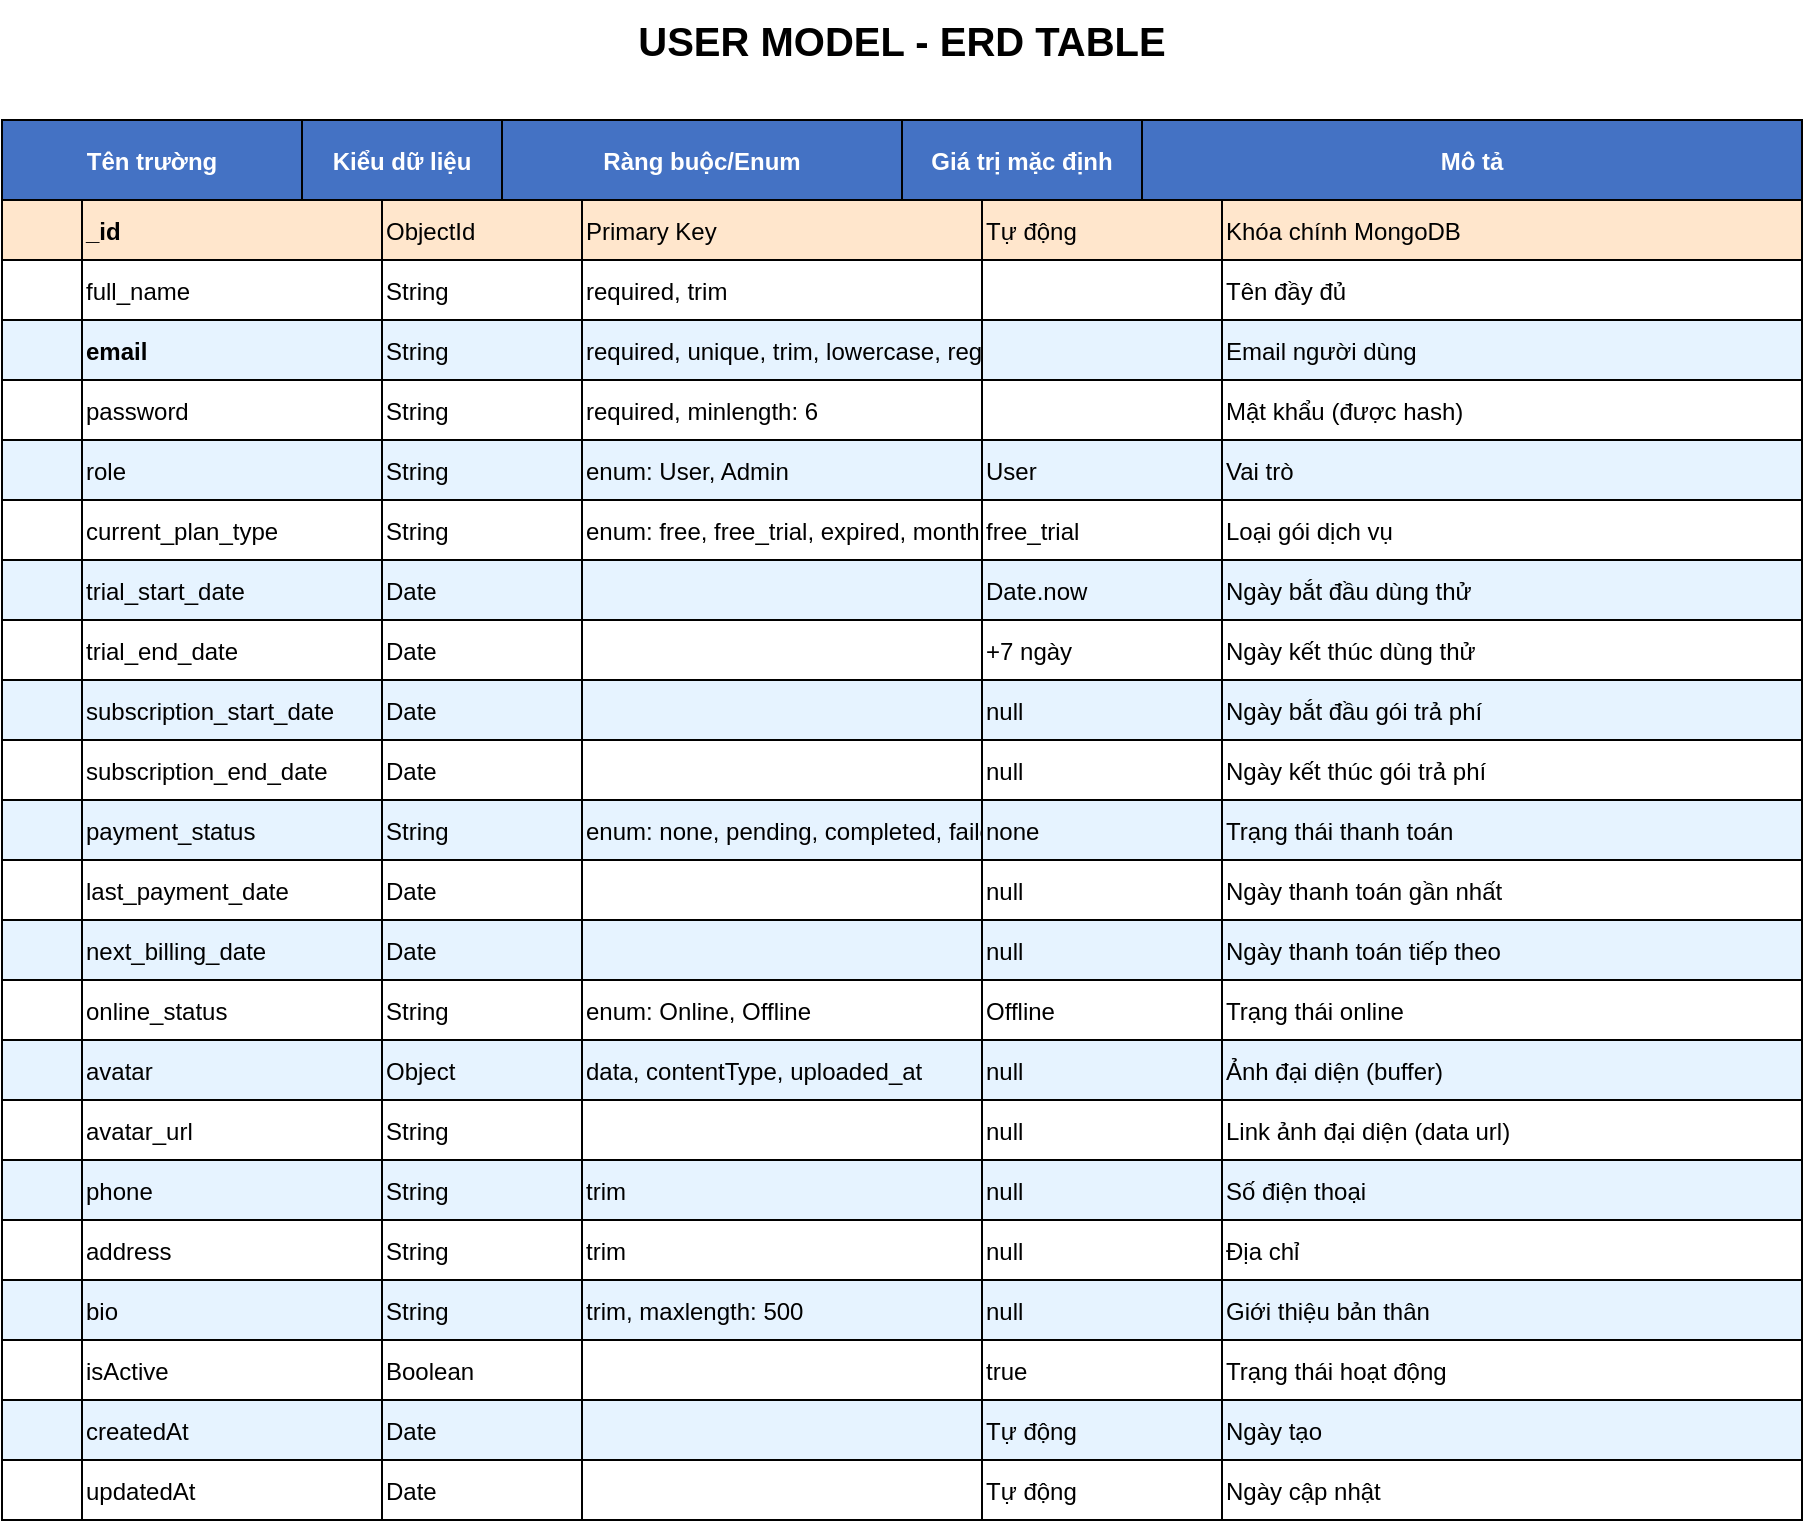 <mxfile version="27.2.0">
  <diagram name="User Model Table ERD" id="user-model-table-erd">
    <mxGraphModel dx="664" dy="690" grid="1" gridSize="10" guides="1" tooltips="1" connect="1" arrows="1" fold="1" page="1" pageScale="1" pageWidth="827" pageHeight="1169" math="0" shadow="0">
      <root>
        <mxCell id="0" />
        <mxCell id="1" parent="0" />
        <mxCell id="title" value="USER MODEL - ERD TABLE" style="text;html=1;strokeColor=none;fillColor=none;align=center;verticalAlign=middle;whiteSpace=wrap;rounded=0;fontSize=20;fontStyle=1;fontColor=#000000;" parent="1" vertex="1">
          <mxGeometry x="50" y="20" width="900" height="40" as="geometry" />
        </mxCell>
        <mxCell id="userTable" value="" style="shape=table;startSize=0;container=1;collapsible=0;childLayout=tableLayout;fixedRows=1;rowLines=0;fontStyle=1;align=center;resizeLast=1;strokeColor=#000000;fillColor=#ffffff;" parent="1" vertex="1">
          <mxGeometry x="50" y="80" width="900" height="700" as="geometry" />
        </mxCell>
        <mxCell id="userTableHeader" value="" style="shape=tableRow;horizontal=0;startSize=0;swimlaneHead=0;swimlaneBody=0;fillColor=#4472C4;strokeColor=#000000;top=0;left=0;bottom=0;right=0;" parent="userTable" vertex="1">
          <mxGeometry width="900" height="40" as="geometry" />
        </mxCell>
        <mxCell id="fieldHeader" value="Tên trường" style="shape=partialRectangle;connectable=0;fillColor=#4472C4;align=center;fontStyle=1;fontSize=12;fontColor=#ffffff;" parent="userTableHeader" vertex="1">
          <mxGeometry width="150" height="40" as="geometry">
            <mxRectangle width="150" height="40" as="alternateBounds" />
          </mxGeometry>
        </mxCell>
        <mxCell id="typeHeader" value="Kiểu dữ liệu" style="shape=partialRectangle;connectable=0;fillColor=#4472C4;align=center;fontStyle=1;fontSize=12;fontColor=#ffffff;" parent="userTableHeader" vertex="1">
          <mxGeometry x="150" width="100" height="40" as="geometry">
            <mxRectangle width="100" height="40" as="alternateBounds" />
          </mxGeometry>
        </mxCell>
        <mxCell id="constraintHeader" value="Ràng buộc/Enum" style="shape=partialRectangle;connectable=0;fillColor=#4472C4;align=center;fontStyle=1;fontSize=12;fontColor=#ffffff;" parent="userTableHeader" vertex="1">
          <mxGeometry x="250" width="200" height="40" as="geometry">
            <mxRectangle width="200" height="40" as="alternateBounds" />
          </mxGeometry>
        </mxCell>
        <mxCell id="defaultHeader" value="Giá trị mặc định" style="shape=partialRectangle;connectable=0;fillColor=#4472C4;align=center;fontStyle=1;fontSize=12;fontColor=#ffffff;" parent="userTableHeader" vertex="1">
          <mxGeometry x="450" width="120" height="40" as="geometry">
            <mxRectangle width="120" height="40" as="alternateBounds" />
          </mxGeometry>
        </mxCell>
        <mxCell id="descHeader" value="Mô tả" style="shape=partialRectangle;connectable=0;fillColor=#4472C4;align=center;fontStyle=1;fontSize=12;fontColor=#ffffff;" parent="userTableHeader" vertex="1">
          <mxGeometry x="570" width="330" height="40" as="geometry">
            <mxRectangle width="330" height="40" as="alternateBounds" />
          </mxGeometry>
        </mxCell>
        <mxCell id="row1" value="" style="shape=tableRow;horizontal=0;fillColor=#FFE6CC;strokeColor=#000000;" parent="userTable" vertex="1">
          <mxGeometry y="40" width="900" height="30" as="geometry" />
        </mxCell>
        <mxCell id="r1c1" value="_id" style="shape=partialRectangle;connectable=0;fillColor=#FFE6CC;align=left;fontStyle=1;" parent="row1" vertex="1">
          <mxGeometry x="40" width="150" height="30" as="geometry">
            <mxRectangle width="150" height="30" as="alternateBounds" />
          </mxGeometry>
        </mxCell>
        <mxCell id="r1c2" value="ObjectId" style="shape=partialRectangle;connectable=0;fillColor=#FFE6CC;align=left;" parent="row1" vertex="1">
          <mxGeometry x="190" width="100" height="30" as="geometry">
            <mxRectangle width="100" height="30" as="alternateBounds" />
          </mxGeometry>
        </mxCell>
        <mxCell id="r1c3" value="Primary Key" style="shape=partialRectangle;connectable=0;fillColor=#FFE6CC;align=left;" parent="row1" vertex="1">
          <mxGeometry x="290" width="200" height="30" as="geometry">
            <mxRectangle width="200" height="30" as="alternateBounds" />
          </mxGeometry>
        </mxCell>
        <mxCell id="r1c4" value="Tự động" style="shape=partialRectangle;connectable=0;fillColor=#FFE6CC;align=left;" parent="row1" vertex="1">
          <mxGeometry x="490" width="120" height="30" as="geometry">
            <mxRectangle width="120" height="30" as="alternateBounds" />
          </mxGeometry>
        </mxCell>
        <mxCell id="r1c5" value="Khóa chính MongoDB" style="shape=partialRectangle;connectable=0;fillColor=#FFE6CC;align=left;" parent="row1" vertex="1">
          <mxGeometry x="610" width="290" height="30" as="geometry">
            <mxRectangle width="290" height="30" as="alternateBounds" />
          </mxGeometry>
        </mxCell>
        <mxCell id="row2" value="" style="shape=tableRow;horizontal=0;fillColor=#ffffff;strokeColor=#000000;" parent="userTable" vertex="1">
          <mxGeometry y="70" width="900" height="30" as="geometry" />
        </mxCell>
        <mxCell id="r2c1" value="full_name" style="shape=partialRectangle;connectable=0;fillColor=#ffffff;align=left;" parent="row2" vertex="1">
          <mxGeometry x="40" width="150" height="30" as="geometry">
            <mxRectangle width="150" height="30" as="alternateBounds" />
          </mxGeometry>
        </mxCell>
        <mxCell id="r2c2" value="String" style="shape=partialRectangle;connectable=0;fillColor=#ffffff;align=left;" parent="row2" vertex="1">
          <mxGeometry x="190" width="100" height="30" as="geometry">
            <mxRectangle width="100" height="30" as="alternateBounds" />
          </mxGeometry>
        </mxCell>
        <mxCell id="r2c3" value="required, trim" style="shape=partialRectangle;connectable=0;fillColor=#ffffff;align=left;" parent="row2" vertex="1">
          <mxGeometry x="290" width="200" height="30" as="geometry">
            <mxRectangle width="200" height="30" as="alternateBounds" />
          </mxGeometry>
        </mxCell>
        <mxCell id="r2c4" value="" style="shape=partialRectangle;connectable=0;fillColor=#ffffff;align=left;" parent="row2" vertex="1">
          <mxGeometry x="490" width="120" height="30" as="geometry">
            <mxRectangle width="120" height="30" as="alternateBounds" />
          </mxGeometry>
        </mxCell>
        <mxCell id="r2c5" value="Tên đầy đủ" style="shape=partialRectangle;connectable=0;fillColor=#ffffff;align=left;" parent="row2" vertex="1">
          <mxGeometry x="610" width="290" height="30" as="geometry">
            <mxRectangle width="290" height="30" as="alternateBounds" />
          </mxGeometry>
        </mxCell>
        <mxCell id="row3" value="" style="shape=tableRow;horizontal=0;fillColor=#E6F3FF;strokeColor=#000000;" parent="userTable" vertex="1">
          <mxGeometry y="100" width="900" height="30" as="geometry" />
        </mxCell>
        <mxCell id="r3c1" value="email" style="shape=partialRectangle;connectable=0;fillColor=#E6F3FF;align=left;fontStyle=1;" parent="row3" vertex="1">
          <mxGeometry x="40" width="150" height="30" as="geometry">
            <mxRectangle width="150" height="30" as="alternateBounds" />
          </mxGeometry>
        </mxCell>
        <mxCell id="r3c2" value="String" style="shape=partialRectangle;connectable=0;fillColor=#E6F3FF;align=left;" parent="row3" vertex="1">
          <mxGeometry x="190" width="100" height="30" as="geometry">
            <mxRectangle width="100" height="30" as="alternateBounds" />
          </mxGeometry>
        </mxCell>
        <mxCell id="r3c3" value="required, unique, trim, lowercase, regex" style="shape=partialRectangle;connectable=0;fillColor=#E6F3FF;align=left;" parent="row3" vertex="1">
          <mxGeometry x="290" width="200" height="30" as="geometry">
            <mxRectangle width="200" height="30" as="alternateBounds" />
          </mxGeometry>
        </mxCell>
        <mxCell id="r3c4" value="" style="shape=partialRectangle;connectable=0;fillColor=#E6F3FF;align=left;" parent="row3" vertex="1">
          <mxGeometry x="490" width="120" height="30" as="geometry">
            <mxRectangle width="120" height="30" as="alternateBounds" />
          </mxGeometry>
        </mxCell>
        <mxCell id="r3c5" value="Email người dùng" style="shape=partialRectangle;connectable=0;fillColor=#E6F3FF;align=left;" parent="row3" vertex="1">
          <mxGeometry x="610" width="290" height="30" as="geometry">
            <mxRectangle width="290" height="30" as="alternateBounds" />
          </mxGeometry>
        </mxCell>
        <mxCell id="row4" value="" style="shape=tableRow;horizontal=0;fillColor=#ffffff;strokeColor=#000000;" parent="userTable" vertex="1">
          <mxGeometry y="130" width="900" height="30" as="geometry" />
        </mxCell>
        <mxCell id="r4c1" value="password" style="shape=partialRectangle;connectable=0;fillColor=#ffffff;align=left;" parent="row4" vertex="1">
          <mxGeometry x="40" width="150" height="30" as="geometry">
            <mxRectangle width="150" height="30" as="alternateBounds" />
          </mxGeometry>
        </mxCell>
        <mxCell id="r4c2" value="String" style="shape=partialRectangle;connectable=0;fillColor=#ffffff;align=left;" parent="row4" vertex="1">
          <mxGeometry x="190" width="100" height="30" as="geometry">
            <mxRectangle width="100" height="30" as="alternateBounds" />
          </mxGeometry>
        </mxCell>
        <mxCell id="r4c3" value="required, minlength: 6" style="shape=partialRectangle;connectable=0;fillColor=#ffffff;align=left;" parent="row4" vertex="1">
          <mxGeometry x="290" width="200" height="30" as="geometry">
            <mxRectangle width="200" height="30" as="alternateBounds" />
          </mxGeometry>
        </mxCell>
        <mxCell id="r4c4" value="" style="shape=partialRectangle;connectable=0;fillColor=#ffffff;align=left;" parent="row4" vertex="1">
          <mxGeometry x="490" width="120" height="30" as="geometry">
            <mxRectangle width="120" height="30" as="alternateBounds" />
          </mxGeometry>
        </mxCell>
        <mxCell id="r4c5" value="Mật khẩu (được hash)" style="shape=partialRectangle;connectable=0;fillColor=#ffffff;align=left;" parent="row4" vertex="1">
          <mxGeometry x="610" width="290" height="30" as="geometry">
            <mxRectangle width="290" height="30" as="alternateBounds" />
          </mxGeometry>
        </mxCell>
        <mxCell id="row5" value="" style="shape=tableRow;horizontal=0;fillColor=#E6F3FF;strokeColor=#000000;" parent="userTable" vertex="1">
          <mxGeometry y="160" width="900" height="30" as="geometry" />
        </mxCell>
        <mxCell id="r5c1" value="role" style="shape=partialRectangle;connectable=0;fillColor=#E6F3FF;align=left;" parent="row5" vertex="1">
          <mxGeometry x="40" width="150" height="30" as="geometry">
            <mxRectangle width="150" height="30" as="alternateBounds" />
          </mxGeometry>
        </mxCell>
        <mxCell id="r5c2" value="String" style="shape=partialRectangle;connectable=0;fillColor=#E6F3FF;align=left;" parent="row5" vertex="1">
          <mxGeometry x="190" width="100" height="30" as="geometry">
            <mxRectangle width="100" height="30" as="alternateBounds" />
          </mxGeometry>
        </mxCell>
        <mxCell id="r5c3" value="enum: User, Admin" style="shape=partialRectangle;connectable=0;fillColor=#E6F3FF;align=left;" parent="row5" vertex="1">
          <mxGeometry x="290" width="200" height="30" as="geometry">
            <mxRectangle width="200" height="30" as="alternateBounds" />
          </mxGeometry>
        </mxCell>
        <mxCell id="r5c4" value="User" style="shape=partialRectangle;connectable=0;fillColor=#E6F3FF;align=left;" parent="row5" vertex="1">
          <mxGeometry x="490" width="120" height="30" as="geometry">
            <mxRectangle width="120" height="30" as="alternateBounds" />
          </mxGeometry>
        </mxCell>
        <mxCell id="r5c5" value="Vai trò" style="shape=partialRectangle;connectable=0;fillColor=#E6F3FF;align=left;" parent="row5" vertex="1">
          <mxGeometry x="610" width="290" height="30" as="geometry">
            <mxRectangle width="290" height="30" as="alternateBounds" />
          </mxGeometry>
        </mxCell>
        <mxCell id="row6" value="" style="shape=tableRow;horizontal=0;fillColor=#ffffff;strokeColor=#000000;" parent="userTable" vertex="1">
          <mxGeometry y="190" width="900" height="30" as="geometry" />
        </mxCell>
        <mxCell id="r6c1" value="current_plan_type" style="shape=partialRectangle;connectable=0;fillColor=#ffffff;align=left;" parent="row6" vertex="1">
          <mxGeometry x="40" width="150" height="30" as="geometry">
            <mxRectangle width="150" height="30" as="alternateBounds" />
          </mxGeometry>
        </mxCell>
        <mxCell id="r6c2" value="String" style="shape=partialRectangle;connectable=0;fillColor=#ffffff;align=left;" parent="row6" vertex="1">
          <mxGeometry x="190" width="100" height="30" as="geometry">
            <mxRectangle width="100" height="30" as="alternateBounds" />
          </mxGeometry>
        </mxCell>
        <mxCell id="r6c3" value="enum: free, free_trial, expired, monthly, yearly" style="shape=partialRectangle;connectable=0;fillColor=#ffffff;align=left;" parent="row6" vertex="1">
          <mxGeometry x="290" width="200" height="30" as="geometry">
            <mxRectangle width="200" height="30" as="alternateBounds" />
          </mxGeometry>
        </mxCell>
        <mxCell id="r6c4" value="free_trial" style="shape=partialRectangle;connectable=0;fillColor=#ffffff;align=left;" parent="row6" vertex="1">
          <mxGeometry x="490" width="120" height="30" as="geometry">
            <mxRectangle width="120" height="30" as="alternateBounds" />
          </mxGeometry>
        </mxCell>
        <mxCell id="r6c5" value="Loại gói dịch vụ" style="shape=partialRectangle;connectable=0;fillColor=#ffffff;align=left;" parent="row6" vertex="1">
          <mxGeometry x="610" width="290" height="30" as="geometry">
            <mxRectangle width="290" height="30" as="alternateBounds" />
          </mxGeometry>
        </mxCell>
        <mxCell id="row7" value="" style="shape=tableRow;horizontal=0;fillColor=#E6F3FF;strokeColor=#000000;" parent="userTable" vertex="1">
          <mxGeometry y="220" width="900" height="30" as="geometry" />
        </mxCell>
        <mxCell id="r7c1" value="trial_start_date" style="shape=partialRectangle;connectable=0;fillColor=#E6F3FF;align=left;" parent="row7" vertex="1">
          <mxGeometry x="40" width="150" height="30" as="geometry">
            <mxRectangle width="150" height="30" as="alternateBounds" />
          </mxGeometry>
        </mxCell>
        <mxCell id="r7c2" value="Date" style="shape=partialRectangle;connectable=0;fillColor=#E6F3FF;align=left;" parent="row7" vertex="1">
          <mxGeometry x="190" width="100" height="30" as="geometry">
            <mxRectangle width="100" height="30" as="alternateBounds" />
          </mxGeometry>
        </mxCell>
        <mxCell id="r7c3" value="" style="shape=partialRectangle;connectable=0;fillColor=#E6F3FF;align=left;" parent="row7" vertex="1">
          <mxGeometry x="290" width="200" height="30" as="geometry">
            <mxRectangle width="200" height="30" as="alternateBounds" />
          </mxGeometry>
        </mxCell>
        <mxCell id="r7c4" value="Date.now" style="shape=partialRectangle;connectable=0;fillColor=#E6F3FF;align=left;" parent="row7" vertex="1">
          <mxGeometry x="490" width="120" height="30" as="geometry">
            <mxRectangle width="120" height="30" as="alternateBounds" />
          </mxGeometry>
        </mxCell>
        <mxCell id="r7c5" value="Ngày bắt đầu dùng thử" style="shape=partialRectangle;connectable=0;fillColor=#E6F3FF;align=left;" parent="row7" vertex="1">
          <mxGeometry x="610" width="290" height="30" as="geometry">
            <mxRectangle width="290" height="30" as="alternateBounds" />
          </mxGeometry>
        </mxCell>
        <mxCell id="row8" value="" style="shape=tableRow;horizontal=0;fillColor=#ffffff;strokeColor=#000000;" parent="userTable" vertex="1">
          <mxGeometry y="250" width="900" height="30" as="geometry" />
        </mxCell>
        <mxCell id="r8c1" value="trial_end_date" style="shape=partialRectangle;connectable=0;fillColor=#ffffff;align=left;" parent="row8" vertex="1">
          <mxGeometry x="40" width="150" height="30" as="geometry">
            <mxRectangle width="150" height="30" as="alternateBounds" />
          </mxGeometry>
        </mxCell>
        <mxCell id="r8c2" value="Date" style="shape=partialRectangle;connectable=0;fillColor=#ffffff;align=left;" parent="row8" vertex="1">
          <mxGeometry x="190" width="100" height="30" as="geometry">
            <mxRectangle width="100" height="30" as="alternateBounds" />
          </mxGeometry>
        </mxCell>
        <mxCell id="r8c3" value="" style="shape=partialRectangle;connectable=0;fillColor=#ffffff;align=left;" parent="row8" vertex="1">
          <mxGeometry x="290" width="200" height="30" as="geometry">
            <mxRectangle width="200" height="30" as="alternateBounds" />
          </mxGeometry>
        </mxCell>
        <mxCell id="r8c4" value="+7 ngày" style="shape=partialRectangle;connectable=0;fillColor=#ffffff;align=left;" parent="row8" vertex="1">
          <mxGeometry x="490" width="120" height="30" as="geometry">
            <mxRectangle width="120" height="30" as="alternateBounds" />
          </mxGeometry>
        </mxCell>
        <mxCell id="r8c5" value="Ngày kết thúc dùng thử" style="shape=partialRectangle;connectable=0;fillColor=#ffffff;align=left;" parent="row8" vertex="1">
          <mxGeometry x="610" width="290" height="30" as="geometry">
            <mxRectangle width="290" height="30" as="alternateBounds" />
          </mxGeometry>
        </mxCell>
        <mxCell id="row9" value="" style="shape=tableRow;horizontal=0;fillColor=#E6F3FF;strokeColor=#000000;" parent="userTable" vertex="1">
          <mxGeometry y="280" width="900" height="30" as="geometry" />
        </mxCell>
        <mxCell id="r9c1" value="subscription_start_date" style="shape=partialRectangle;connectable=0;fillColor=#E6F3FF;align=left;" parent="row9" vertex="1">
          <mxGeometry x="40" width="150" height="30" as="geometry">
            <mxRectangle width="150" height="30" as="alternateBounds" />
          </mxGeometry>
        </mxCell>
        <mxCell id="r9c2" value="Date" style="shape=partialRectangle;connectable=0;fillColor=#E6F3FF;align=left;" parent="row9" vertex="1">
          <mxGeometry x="190" width="100" height="30" as="geometry">
            <mxRectangle width="100" height="30" as="alternateBounds" />
          </mxGeometry>
        </mxCell>
        <mxCell id="r9c3" value="" style="shape=partialRectangle;connectable=0;fillColor=#E6F3FF;align=left;" parent="row9" vertex="1">
          <mxGeometry x="290" width="200" height="30" as="geometry">
            <mxRectangle width="200" height="30" as="alternateBounds" />
          </mxGeometry>
        </mxCell>
        <mxCell id="r9c4" value="null" style="shape=partialRectangle;connectable=0;fillColor=#E6F3FF;align=left;" parent="row9" vertex="1">
          <mxGeometry x="490" width="120" height="30" as="geometry">
            <mxRectangle width="120" height="30" as="alternateBounds" />
          </mxGeometry>
        </mxCell>
        <mxCell id="r9c5" value="Ngày bắt đầu gói trả phí" style="shape=partialRectangle;connectable=0;fillColor=#E6F3FF;align=left;" parent="row9" vertex="1">
          <mxGeometry x="610" width="290" height="30" as="geometry">
            <mxRectangle width="290" height="30" as="alternateBounds" />
          </mxGeometry>
        </mxCell>
        <mxCell id="row10" value="" style="shape=tableRow;horizontal=0;fillColor=#ffffff;strokeColor=#000000;" parent="userTable" vertex="1">
          <mxGeometry y="310" width="900" height="30" as="geometry" />
        </mxCell>
        <mxCell id="r10c1" value="subscription_end_date" style="shape=partialRectangle;connectable=0;fillColor=#ffffff;align=left;" parent="row10" vertex="1">
          <mxGeometry x="40" width="150" height="30" as="geometry">
            <mxRectangle width="150" height="30" as="alternateBounds" />
          </mxGeometry>
        </mxCell>
        <mxCell id="r10c2" value="Date" style="shape=partialRectangle;connectable=0;fillColor=#ffffff;align=left;" parent="row10" vertex="1">
          <mxGeometry x="190" width="100" height="30" as="geometry">
            <mxRectangle width="100" height="30" as="alternateBounds" />
          </mxGeometry>
        </mxCell>
        <mxCell id="r10c3" value="" style="shape=partialRectangle;connectable=0;fillColor=#ffffff;align=left;" parent="row10" vertex="1">
          <mxGeometry x="290" width="200" height="30" as="geometry">
            <mxRectangle width="200" height="30" as="alternateBounds" />
          </mxGeometry>
        </mxCell>
        <mxCell id="r10c4" value="null" style="shape=partialRectangle;connectable=0;fillColor=#ffffff;align=left;" parent="row10" vertex="1">
          <mxGeometry x="490" width="120" height="30" as="geometry">
            <mxRectangle width="120" height="30" as="alternateBounds" />
          </mxGeometry>
        </mxCell>
        <mxCell id="r10c5" value="Ngày kết thúc gói trả phí" style="shape=partialRectangle;connectable=0;fillColor=#ffffff;align=left;" parent="row10" vertex="1">
          <mxGeometry x="610" width="290" height="30" as="geometry">
            <mxRectangle width="290" height="30" as="alternateBounds" />
          </mxGeometry>
        </mxCell>
        <mxCell id="row11" value="" style="shape=tableRow;horizontal=0;fillColor=#E6F3FF;strokeColor=#000000;" parent="userTable" vertex="1">
          <mxGeometry y="340" width="900" height="30" as="geometry" />
        </mxCell>
        <mxCell id="r11c1" value="payment_status" style="shape=partialRectangle;connectable=0;fillColor=#E6F3FF;align=left;" parent="row11" vertex="1">
          <mxGeometry x="40" width="150" height="30" as="geometry">
            <mxRectangle width="150" height="30" as="alternateBounds" />
          </mxGeometry>
        </mxCell>
        <mxCell id="r11c2" value="String" style="shape=partialRectangle;connectable=0;fillColor=#E6F3FF;align=left;" parent="row11" vertex="1">
          <mxGeometry x="190" width="100" height="30" as="geometry">
            <mxRectangle width="100" height="30" as="alternateBounds" />
          </mxGeometry>
        </mxCell>
        <mxCell id="r11c3" value="enum: none, pending, completed, failed" style="shape=partialRectangle;connectable=0;fillColor=#E6F3FF;align=left;" parent="row11" vertex="1">
          <mxGeometry x="290" width="200" height="30" as="geometry">
            <mxRectangle width="200" height="30" as="alternateBounds" />
          </mxGeometry>
        </mxCell>
        <mxCell id="r11c4" value="none" style="shape=partialRectangle;connectable=0;fillColor=#E6F3FF;align=left;" parent="row11" vertex="1">
          <mxGeometry x="490" width="120" height="30" as="geometry">
            <mxRectangle width="120" height="30" as="alternateBounds" />
          </mxGeometry>
        </mxCell>
        <mxCell id="r11c5" value="Trạng thái thanh toán" style="shape=partialRectangle;connectable=0;fillColor=#E6F3FF;align=left;" parent="row11" vertex="1">
          <mxGeometry x="610" width="290" height="30" as="geometry">
            <mxRectangle width="290" height="30" as="alternateBounds" />
          </mxGeometry>
        </mxCell>
        <mxCell id="row12" value="" style="shape=tableRow;horizontal=0;fillColor=#ffffff;strokeColor=#000000;" parent="userTable" vertex="1">
          <mxGeometry y="370" width="900" height="30" as="geometry" />
        </mxCell>
        <mxCell id="r12c1" value="last_payment_date" style="shape=partialRectangle;connectable=0;fillColor=#ffffff;align=left;" parent="row12" vertex="1">
          <mxGeometry x="40" width="150" height="30" as="geometry">
            <mxRectangle width="150" height="30" as="alternateBounds" />
          </mxGeometry>
        </mxCell>
        <mxCell id="r12c2" value="Date" style="shape=partialRectangle;connectable=0;fillColor=#ffffff;align=left;" parent="row12" vertex="1">
          <mxGeometry x="190" width="100" height="30" as="geometry">
            <mxRectangle width="100" height="30" as="alternateBounds" />
          </mxGeometry>
        </mxCell>
        <mxCell id="r12c3" value="" style="shape=partialRectangle;connectable=0;fillColor=#ffffff;align=left;" parent="row12" vertex="1">
          <mxGeometry x="290" width="200" height="30" as="geometry">
            <mxRectangle width="200" height="30" as="alternateBounds" />
          </mxGeometry>
        </mxCell>
        <mxCell id="r12c4" value="null" style="shape=partialRectangle;connectable=0;fillColor=#ffffff;align=left;" parent="row12" vertex="1">
          <mxGeometry x="490" width="120" height="30" as="geometry">
            <mxRectangle width="120" height="30" as="alternateBounds" />
          </mxGeometry>
        </mxCell>
        <mxCell id="r12c5" value="Ngày thanh toán gần nhất" style="shape=partialRectangle;connectable=0;fillColor=#ffffff;align=left;" parent="row12" vertex="1">
          <mxGeometry x="610" width="290" height="30" as="geometry">
            <mxRectangle width="290" height="30" as="alternateBounds" />
          </mxGeometry>
        </mxCell>
        <mxCell id="row13" value="" style="shape=tableRow;horizontal=0;fillColor=#E6F3FF;strokeColor=#000000;" parent="userTable" vertex="1">
          <mxGeometry y="400" width="900" height="30" as="geometry" />
        </mxCell>
        <mxCell id="r13c1" value="next_billing_date" style="shape=partialRectangle;connectable=0;fillColor=#E6F3FF;align=left;" parent="row13" vertex="1">
          <mxGeometry x="40" width="150" height="30" as="geometry">
            <mxRectangle width="150" height="30" as="alternateBounds" />
          </mxGeometry>
        </mxCell>
        <mxCell id="r13c2" value="Date" style="shape=partialRectangle;connectable=0;fillColor=#E6F3FF;align=left;" parent="row13" vertex="1">
          <mxGeometry x="190" width="100" height="30" as="geometry">
            <mxRectangle width="100" height="30" as="alternateBounds" />
          </mxGeometry>
        </mxCell>
        <mxCell id="r13c3" value="" style="shape=partialRectangle;connectable=0;fillColor=#E6F3FF;align=left;" parent="row13" vertex="1">
          <mxGeometry x="290" width="200" height="30" as="geometry">
            <mxRectangle width="200" height="30" as="alternateBounds" />
          </mxGeometry>
        </mxCell>
        <mxCell id="r13c4" value="null" style="shape=partialRectangle;connectable=0;fillColor=#E6F3FF;align=left;" parent="row13" vertex="1">
          <mxGeometry x="490" width="120" height="30" as="geometry">
            <mxRectangle width="120" height="30" as="alternateBounds" />
          </mxGeometry>
        </mxCell>
        <mxCell id="r13c5" value="Ngày thanh toán tiếp theo" style="shape=partialRectangle;connectable=0;fillColor=#E6F3FF;align=left;" parent="row13" vertex="1">
          <mxGeometry x="610" width="290" height="30" as="geometry">
            <mxRectangle width="290" height="30" as="alternateBounds" />
          </mxGeometry>
        </mxCell>
        <mxCell id="row14" value="" style="shape=tableRow;horizontal=0;fillColor=#ffffff;strokeColor=#000000;" parent="userTable" vertex="1">
          <mxGeometry y="430" width="900" height="30" as="geometry" />
        </mxCell>
        <mxCell id="r14c1" value="online_status" style="shape=partialRectangle;connectable=0;fillColor=#ffffff;align=left;" parent="row14" vertex="1">
          <mxGeometry x="40" width="150" height="30" as="geometry">
            <mxRectangle width="150" height="30" as="alternateBounds" />
          </mxGeometry>
        </mxCell>
        <mxCell id="r14c2" value="String" style="shape=partialRectangle;connectable=0;fillColor=#ffffff;align=left;" parent="row14" vertex="1">
          <mxGeometry x="190" width="100" height="30" as="geometry">
            <mxRectangle width="100" height="30" as="alternateBounds" />
          </mxGeometry>
        </mxCell>
        <mxCell id="r14c3" value="enum: Online, Offline" style="shape=partialRectangle;connectable=0;fillColor=#ffffff;align=left;" parent="row14" vertex="1">
          <mxGeometry x="290" width="200" height="30" as="geometry">
            <mxRectangle width="200" height="30" as="alternateBounds" />
          </mxGeometry>
        </mxCell>
        <mxCell id="r14c4" value="Offline" style="shape=partialRectangle;connectable=0;fillColor=#ffffff;align=left;" parent="row14" vertex="1">
          <mxGeometry x="490" width="120" height="30" as="geometry">
            <mxRectangle width="120" height="30" as="alternateBounds" />
          </mxGeometry>
        </mxCell>
        <mxCell id="r14c5" value="Trạng thái online" style="shape=partialRectangle;connectable=0;fillColor=#ffffff;align=left;" parent="row14" vertex="1">
          <mxGeometry x="610" width="290" height="30" as="geometry">
            <mxRectangle width="290" height="30" as="alternateBounds" />
          </mxGeometry>
        </mxCell>
        <mxCell id="row15" value="" style="shape=tableRow;horizontal=0;fillColor=#E6F3FF;strokeColor=#000000;" parent="userTable" vertex="1">
          <mxGeometry y="460" width="900" height="30" as="geometry" />
        </mxCell>
        <mxCell id="r15c1" value="avatar" style="shape=partialRectangle;connectable=0;fillColor=#E6F3FF;align=left;" parent="row15" vertex="1">
          <mxGeometry x="40" width="150" height="30" as="geometry">
            <mxRectangle width="150" height="30" as="alternateBounds" />
          </mxGeometry>
        </mxCell>
        <mxCell id="r15c2" value="Object" style="shape=partialRectangle;connectable=0;fillColor=#E6F3FF;align=left;" parent="row15" vertex="1">
          <mxGeometry x="190" width="100" height="30" as="geometry">
            <mxRectangle width="100" height="30" as="alternateBounds" />
          </mxGeometry>
        </mxCell>
        <mxCell id="r15c3" value="data, contentType, uploaded_at" style="shape=partialRectangle;connectable=0;fillColor=#E6F3FF;align=left;" parent="row15" vertex="1">
          <mxGeometry x="290" width="200" height="30" as="geometry">
            <mxRectangle width="200" height="30" as="alternateBounds" />
          </mxGeometry>
        </mxCell>
        <mxCell id="r15c4" value="null" style="shape=partialRectangle;connectable=0;fillColor=#E6F3FF;align=left;" parent="row15" vertex="1">
          <mxGeometry x="490" width="120" height="30" as="geometry">
            <mxRectangle width="120" height="30" as="alternateBounds" />
          </mxGeometry>
        </mxCell>
        <mxCell id="r15c5" value="Ảnh đại diện (buffer)" style="shape=partialRectangle;connectable=0;fillColor=#E6F3FF;align=left;" parent="row15" vertex="1">
          <mxGeometry x="610" width="290" height="30" as="geometry">
            <mxRectangle width="290" height="30" as="alternateBounds" />
          </mxGeometry>
        </mxCell>
        <mxCell id="row16" value="" style="shape=tableRow;horizontal=0;fillColor=#ffffff;strokeColor=#000000;" parent="userTable" vertex="1">
          <mxGeometry y="490" width="900" height="30" as="geometry" />
        </mxCell>
        <mxCell id="r16c1" value="avatar_url" style="shape=partialRectangle;connectable=0;fillColor=#ffffff;align=left;" parent="row16" vertex="1">
          <mxGeometry x="40" width="150" height="30" as="geometry">
            <mxRectangle width="150" height="30" as="alternateBounds" />
          </mxGeometry>
        </mxCell>
        <mxCell id="r16c2" value="String" style="shape=partialRectangle;connectable=0;fillColor=#ffffff;align=left;" parent="row16" vertex="1">
          <mxGeometry x="190" width="100" height="30" as="geometry">
            <mxRectangle width="100" height="30" as="alternateBounds" />
          </mxGeometry>
        </mxCell>
        <mxCell id="r16c3" value="" style="shape=partialRectangle;connectable=0;fillColor=#ffffff;align=left;" parent="row16" vertex="1">
          <mxGeometry x="290" width="200" height="30" as="geometry">
            <mxRectangle width="200" height="30" as="alternateBounds" />
          </mxGeometry>
        </mxCell>
        <mxCell id="r16c4" value="null" style="shape=partialRectangle;connectable=0;fillColor=#ffffff;align=left;" parent="row16" vertex="1">
          <mxGeometry x="490" width="120" height="30" as="geometry">
            <mxRectangle width="120" height="30" as="alternateBounds" />
          </mxGeometry>
        </mxCell>
        <mxCell id="r16c5" value="Link ảnh đại diện (data url)" style="shape=partialRectangle;connectable=0;fillColor=#ffffff;align=left;" parent="row16" vertex="1">
          <mxGeometry x="610" width="290" height="30" as="geometry">
            <mxRectangle width="290" height="30" as="alternateBounds" />
          </mxGeometry>
        </mxCell>
        <mxCell id="row17" value="" style="shape=tableRow;horizontal=0;fillColor=#E6F3FF;strokeColor=#000000;" parent="userTable" vertex="1">
          <mxGeometry y="520" width="900" height="30" as="geometry" />
        </mxCell>
        <mxCell id="r17c1" value="phone" style="shape=partialRectangle;connectable=0;fillColor=#E6F3FF;align=left;" parent="row17" vertex="1">
          <mxGeometry x="40" width="150" height="30" as="geometry">
            <mxRectangle width="150" height="30" as="alternateBounds" />
          </mxGeometry>
        </mxCell>
        <mxCell id="r17c2" value="String" style="shape=partialRectangle;connectable=0;fillColor=#E6F3FF;align=left;" parent="row17" vertex="1">
          <mxGeometry x="190" width="100" height="30" as="geometry">
            <mxRectangle width="100" height="30" as="alternateBounds" />
          </mxGeometry>
        </mxCell>
        <mxCell id="r17c3" value="trim" style="shape=partialRectangle;connectable=0;fillColor=#E6F3FF;align=left;" parent="row17" vertex="1">
          <mxGeometry x="290" width="200" height="30" as="geometry">
            <mxRectangle width="200" height="30" as="alternateBounds" />
          </mxGeometry>
        </mxCell>
        <mxCell id="r17c4" value="null" style="shape=partialRectangle;connectable=0;fillColor=#E6F3FF;align=left;" parent="row17" vertex="1">
          <mxGeometry x="490" width="120" height="30" as="geometry">
            <mxRectangle width="120" height="30" as="alternateBounds" />
          </mxGeometry>
        </mxCell>
        <mxCell id="r17c5" value="Số điện thoại" style="shape=partialRectangle;connectable=0;fillColor=#E6F3FF;align=left;" parent="row17" vertex="1">
          <mxGeometry x="610" width="290" height="30" as="geometry">
            <mxRectangle width="290" height="30" as="alternateBounds" />
          </mxGeometry>
        </mxCell>
        <mxCell id="row18" value="" style="shape=tableRow;horizontal=0;fillColor=#ffffff;strokeColor=#000000;" parent="userTable" vertex="1">
          <mxGeometry y="550" width="900" height="30" as="geometry" />
        </mxCell>
        <mxCell id="r18c1" value="address" style="shape=partialRectangle;connectable=0;fillColor=#ffffff;align=left;" parent="row18" vertex="1">
          <mxGeometry x="40" width="150" height="30" as="geometry">
            <mxRectangle width="150" height="30" as="alternateBounds" />
          </mxGeometry>
        </mxCell>
        <mxCell id="r18c2" value="String" style="shape=partialRectangle;connectable=0;fillColor=#ffffff;align=left;" parent="row18" vertex="1">
          <mxGeometry x="190" width="100" height="30" as="geometry">
            <mxRectangle width="100" height="30" as="alternateBounds" />
          </mxGeometry>
        </mxCell>
        <mxCell id="r18c3" value="trim" style="shape=partialRectangle;connectable=0;fillColor=#ffffff;align=left;" parent="row18" vertex="1">
          <mxGeometry x="290" width="200" height="30" as="geometry">
            <mxRectangle width="200" height="30" as="alternateBounds" />
          </mxGeometry>
        </mxCell>
        <mxCell id="r18c4" value="null" style="shape=partialRectangle;connectable=0;fillColor=#ffffff;align=left;" parent="row18" vertex="1">
          <mxGeometry x="490" width="120" height="30" as="geometry">
            <mxRectangle width="120" height="30" as="alternateBounds" />
          </mxGeometry>
        </mxCell>
        <mxCell id="r18c5" value="Địa chỉ" style="shape=partialRectangle;connectable=0;fillColor=#ffffff;align=left;" parent="row18" vertex="1">
          <mxGeometry x="610" width="290" height="30" as="geometry">
            <mxRectangle width="290" height="30" as="alternateBounds" />
          </mxGeometry>
        </mxCell>
        <mxCell id="row19" value="" style="shape=tableRow;horizontal=0;fillColor=#E6F3FF;strokeColor=#000000;" parent="userTable" vertex="1">
          <mxGeometry y="580" width="900" height="30" as="geometry" />
        </mxCell>
        <mxCell id="r19c1" value="bio" style="shape=partialRectangle;connectable=0;fillColor=#E6F3FF;align=left;" parent="row19" vertex="1">
          <mxGeometry x="40" width="150" height="30" as="geometry">
            <mxRectangle width="150" height="30" as="alternateBounds" />
          </mxGeometry>
        </mxCell>
        <mxCell id="r19c2" value="String" style="shape=partialRectangle;connectable=0;fillColor=#E6F3FF;align=left;" parent="row19" vertex="1">
          <mxGeometry x="190" width="100" height="30" as="geometry">
            <mxRectangle width="100" height="30" as="alternateBounds" />
          </mxGeometry>
        </mxCell>
        <mxCell id="r19c3" value="trim, maxlength: 500" style="shape=partialRectangle;connectable=0;fillColor=#E6F3FF;align=left;" parent="row19" vertex="1">
          <mxGeometry x="290" width="200" height="30" as="geometry">
            <mxRectangle width="200" height="30" as="alternateBounds" />
          </mxGeometry>
        </mxCell>
        <mxCell id="r19c4" value="null" style="shape=partialRectangle;connectable=0;fillColor=#E6F3FF;align=left;" parent="row19" vertex="1">
          <mxGeometry x="490" width="120" height="30" as="geometry">
            <mxRectangle width="120" height="30" as="alternateBounds" />
          </mxGeometry>
        </mxCell>
        <mxCell id="r19c5" value="Giới thiệu bản thân" style="shape=partialRectangle;connectable=0;fillColor=#E6F3FF;align=left;" parent="row19" vertex="1">
          <mxGeometry x="610" width="290" height="30" as="geometry">
            <mxRectangle width="290" height="30" as="alternateBounds" />
          </mxGeometry>
        </mxCell>
        <mxCell id="row20" value="" style="shape=tableRow;horizontal=0;fillColor=#ffffff;strokeColor=#000000;" parent="userTable" vertex="1">
          <mxGeometry y="610" width="900" height="30" as="geometry" />
        </mxCell>
        <mxCell id="r20c1" value="isActive" style="shape=partialRectangle;connectable=0;fillColor=#ffffff;align=left;" parent="row20" vertex="1">
          <mxGeometry x="40" width="150" height="30" as="geometry">
            <mxRectangle width="150" height="30" as="alternateBounds" />
          </mxGeometry>
        </mxCell>
        <mxCell id="r20c2" value="Boolean" style="shape=partialRectangle;connectable=0;fillColor=#ffffff;align=left;" parent="row20" vertex="1">
          <mxGeometry x="190" width="100" height="30" as="geometry">
            <mxRectangle width="100" height="30" as="alternateBounds" />
          </mxGeometry>
        </mxCell>
        <mxCell id="r20c3" value="" style="shape=partialRectangle;connectable=0;fillColor=#ffffff;align=left;" parent="row20" vertex="1">
          <mxGeometry x="290" width="200" height="30" as="geometry">
            <mxRectangle width="200" height="30" as="alternateBounds" />
          </mxGeometry>
        </mxCell>
        <mxCell id="r20c4" value="true" style="shape=partialRectangle;connectable=0;fillColor=#ffffff;align=left;" parent="row20" vertex="1">
          <mxGeometry x="490" width="120" height="30" as="geometry">
            <mxRectangle width="120" height="30" as="alternateBounds" />
          </mxGeometry>
        </mxCell>
        <mxCell id="r20c5" value="Trạng thái hoạt động" style="shape=partialRectangle;connectable=0;fillColor=#ffffff;align=left;" parent="row20" vertex="1">
          <mxGeometry x="610" width="290" height="30" as="geometry">
            <mxRectangle width="290" height="30" as="alternateBounds" />
          </mxGeometry>
        </mxCell>
        <mxCell id="row21" value="" style="shape=tableRow;horizontal=0;fillColor=#E6F3FF;strokeColor=#000000;" parent="userTable" vertex="1">
          <mxGeometry y="640" width="900" height="30" as="geometry" />
        </mxCell>
        <mxCell id="r21c1" value="createdAt" style="shape=partialRectangle;connectable=0;fillColor=#E6F3FF;align=left;" parent="row21" vertex="1">
          <mxGeometry x="40" width="150" height="30" as="geometry">
            <mxRectangle width="150" height="30" as="alternateBounds" />
          </mxGeometry>
        </mxCell>
        <mxCell id="r21c2" value="Date" style="shape=partialRectangle;connectable=0;fillColor=#E6F3FF;align=left;" parent="row21" vertex="1">
          <mxGeometry x="190" width="100" height="30" as="geometry">
            <mxRectangle width="100" height="30" as="alternateBounds" />
          </mxGeometry>
        </mxCell>
        <mxCell id="r21c3" value="" style="shape=partialRectangle;connectable=0;fillColor=#E6F3FF;align=left;" parent="row21" vertex="1">
          <mxGeometry x="290" width="200" height="30" as="geometry">
            <mxRectangle width="200" height="30" as="alternateBounds" />
          </mxGeometry>
        </mxCell>
        <mxCell id="r21c4" value="Tự động" style="shape=partialRectangle;connectable=0;fillColor=#E6F3FF;align=left;" parent="row21" vertex="1">
          <mxGeometry x="490" width="120" height="30" as="geometry">
            <mxRectangle width="120" height="30" as="alternateBounds" />
          </mxGeometry>
        </mxCell>
        <mxCell id="r21c5" value="Ngày tạo" style="shape=partialRectangle;connectable=0;fillColor=#E6F3FF;align=left;" parent="row21" vertex="1">
          <mxGeometry x="610" width="290" height="30" as="geometry">
            <mxRectangle width="290" height="30" as="alternateBounds" />
          </mxGeometry>
        </mxCell>
        <mxCell id="row22" value="" style="shape=tableRow;horizontal=0;fillColor=#ffffff;strokeColor=#000000;" parent="userTable" vertex="1">
          <mxGeometry y="670" width="900" height="30" as="geometry" />
        </mxCell>
        <mxCell id="r22c1" value="updatedAt" style="shape=partialRectangle;connectable=0;fillColor=#ffffff;align=left;" parent="row22" vertex="1">
          <mxGeometry x="40" width="150" height="30" as="geometry">
            <mxRectangle width="150" height="30" as="alternateBounds" />
          </mxGeometry>
        </mxCell>
        <mxCell id="r22c2" value="Date" style="shape=partialRectangle;connectable=0;fillColor=#ffffff;align=left;" parent="row22" vertex="1">
          <mxGeometry x="190" width="100" height="30" as="geometry">
            <mxRectangle width="100" height="30" as="alternateBounds" />
          </mxGeometry>
        </mxCell>
        <mxCell id="r22c3" value="" style="shape=partialRectangle;connectable=0;fillColor=#ffffff;align=left;" parent="row22" vertex="1">
          <mxGeometry x="290" width="200" height="30" as="geometry">
            <mxRectangle width="200" height="30" as="alternateBounds" />
          </mxGeometry>
        </mxCell>
        <mxCell id="r22c4" value="Tự động" style="shape=partialRectangle;connectable=0;fillColor=#ffffff;align=left;" parent="row22" vertex="1">
          <mxGeometry x="490" width="120" height="30" as="geometry">
            <mxRectangle width="120" height="30" as="alternateBounds" />
          </mxGeometry>
        </mxCell>
        <mxCell id="r22c5" value="Ngày cập nhật" style="shape=partialRectangle;connectable=0;fillColor=#ffffff;align=left;" parent="row22" vertex="1">
          <mxGeometry x="610" width="290" height="30" as="geometry">
            <mxRectangle width="290" height="30" as="alternateBounds" />
          </mxGeometry>
        </mxCell>
      </root>
    </mxGraphModel>
  </diagram>
</mxfile>
